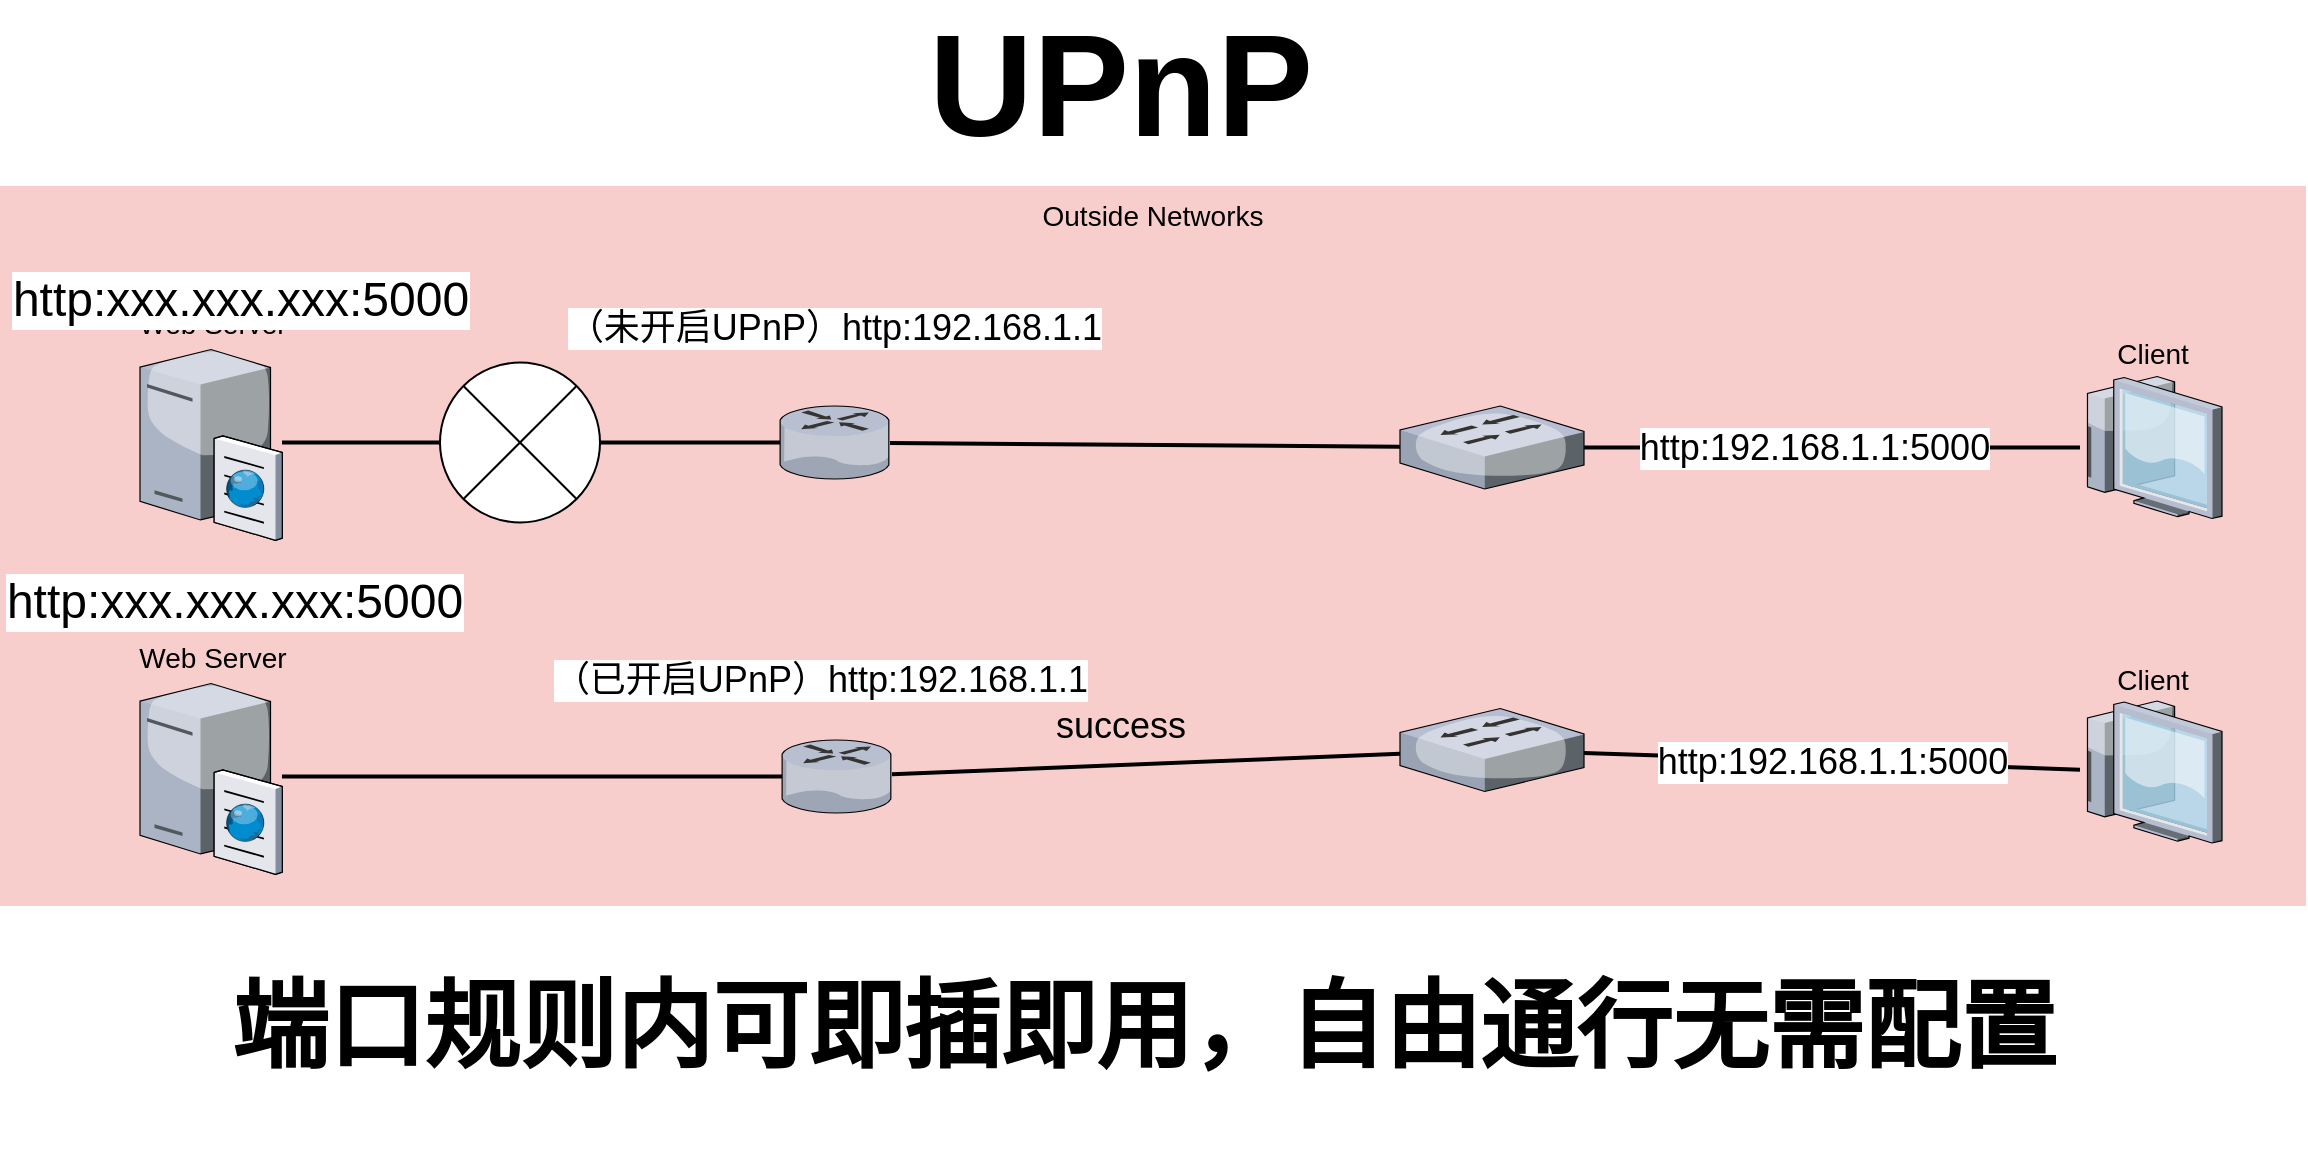 <mxfile version="19.0.3" type="device"><diagram name="Page-1" id="e3a06f82-3646-2815-327d-82caf3d4e204"><mxGraphModel dx="1929" dy="1254" grid="1" gridSize="10" guides="1" tooltips="1" connect="1" arrows="1" fold="1" page="1" pageScale="1.5" pageWidth="1169" pageHeight="826" background="none" math="0" shadow="0"><root><mxCell id="0" style=";html=1;"/><mxCell id="1" style=";html=1;" parent="0"/><mxCell id="6a7d8f32e03d9370-61" value="Outside Networks" style="whiteSpace=wrap;html=1;fillColor=#f8cecc;fontSize=14;strokeColor=none;verticalAlign=top;" parent="1" vertex="1"><mxGeometry x="270" y="460" width="1153" height="360" as="geometry"/></mxCell><mxCell id="6a7d8f32e03d9370-51" style="edgeStyle=none;rounded=0;html=1;startSize=10;endSize=10;jettySize=auto;orthogonalLoop=1;fontSize=14;endArrow=none;endFill=0;strokeWidth=2;startArrow=none;" parent="1" source="D2mVO04-DzzwsUaEFCov-18" target="6a7d8f32e03d9370-15" edge="1"><mxGeometry relative="1" as="geometry"/></mxCell><mxCell id="6a7d8f32e03d9370-52" style="edgeStyle=none;rounded=0;html=1;startSize=10;endSize=10;jettySize=auto;orthogonalLoop=1;fontSize=14;endArrow=none;endFill=0;strokeWidth=2;" parent="1" source="6a7d8f32e03d9370-13" target="6a7d8f32e03d9370-26" edge="1"><mxGeometry relative="1" as="geometry"/></mxCell><mxCell id="6a7d8f32e03d9370-13" value="" style="verticalLabelPosition=bottom;aspect=fixed;html=1;verticalAlign=top;strokeColor=none;shape=mxgraph.citrix.router;fillColor=#66B2FF;gradientColor=#0066CC;fontSize=14;" parent="1" vertex="1"><mxGeometry x="660" y="570" width="55" height="36.5" as="geometry"/></mxCell><mxCell id="6a7d8f32e03d9370-15" value="Web Server" style="verticalLabelPosition=top;aspect=fixed;html=1;verticalAlign=bottom;strokeColor=none;shape=mxgraph.citrix.cache_server;fillColor=#66B2FF;gradientColor=#0066CC;fontSize=14;labelPosition=center;align=center;" parent="1" vertex="1"><mxGeometry x="340" y="539.5" width="71" height="97.5" as="geometry"/></mxCell><mxCell id="6a7d8f32e03d9370-53" style="edgeStyle=none;rounded=0;html=1;startSize=10;endSize=10;jettySize=auto;orthogonalLoop=1;fontSize=14;endArrow=none;endFill=0;strokeWidth=2;" parent="1" source="6a7d8f32e03d9370-26" target="6a7d8f32e03d9370-29" edge="1"><mxGeometry relative="1" as="geometry"/></mxCell><mxCell id="D2mVO04-DzzwsUaEFCov-20" value="http:192.168.1.1:5000" style="edgeLabel;html=1;align=center;verticalAlign=middle;resizable=0;points=[];fontSize=18;" vertex="1" connectable="0" parent="6a7d8f32e03d9370-53"><mxGeometry x="-0.294" y="-2" relative="1" as="geometry"><mxPoint x="27" y="-2" as="offset"/></mxGeometry></mxCell><mxCell id="6a7d8f32e03d9370-26" value="" style="verticalLabelPosition=bottom;aspect=fixed;html=1;verticalAlign=top;strokeColor=none;shape=mxgraph.citrix.switch;fillColor=#66B2FF;gradientColor=#0066CC;fontSize=14;" parent="1" vertex="1"><mxGeometry x="970" y="570" width="92" height="41.5" as="geometry"/></mxCell><mxCell id="6a7d8f32e03d9370-29" value="Client" style="verticalLabelPosition=top;aspect=fixed;html=1;verticalAlign=bottom;strokeColor=none;shape=mxgraph.citrix.thin_client;fillColor=#66B2FF;gradientColor=#0066CC;fontSize=14;labelPosition=center;align=center;" parent="1" vertex="1"><mxGeometry x="1310" y="555.25" width="71" height="71" as="geometry"/></mxCell><mxCell id="6a7d8f32e03d9370-62" value="&lt;font style=&quot;font-size: 72px;&quot;&gt;UPnP&lt;/font&gt;" style="text;strokeColor=none;fillColor=none;html=1;fontSize=24;fontStyle=1;verticalAlign=middle;align=center;" parent="1" vertex="1"><mxGeometry x="399.5" y="390" width="861" height="40" as="geometry"/></mxCell><mxCell id="D2mVO04-DzzwsUaEFCov-7" value="&lt;font style=&quot;font-size: 18px;&quot;&gt;（未开启UPnP）http:192.168.1.1&lt;/font&gt;" style="edgeLabel;resizable=0;html=1;align=center;verticalAlign=middle;fontSize=18;" connectable="0" vertex="1" parent="1"><mxGeometry x="680" y="539.5" as="geometry"><mxPoint x="7" y="-9" as="offset"/></mxGeometry></mxCell><mxCell id="D2mVO04-DzzwsUaEFCov-8" style="edgeStyle=none;rounded=0;html=1;startSize=10;endSize=10;jettySize=auto;orthogonalLoop=1;fontSize=14;endArrow=none;endFill=0;strokeWidth=2;" edge="1" parent="1" source="D2mVO04-DzzwsUaEFCov-10" target="D2mVO04-DzzwsUaEFCov-11"><mxGeometry relative="1" as="geometry"/></mxCell><mxCell id="D2mVO04-DzzwsUaEFCov-22" value="&lt;font style=&quot;font-size: 24px;&quot;&gt;http:xxx.xxx.xxx:5000&lt;/font&gt;" style="edgeLabel;html=1;align=center;verticalAlign=middle;resizable=0;points=[];fontSize=20;" vertex="1" connectable="0" parent="D2mVO04-DzzwsUaEFCov-8"><mxGeometry x="0.621" y="-3" relative="1" as="geometry"><mxPoint x="-69" y="-236" as="offset"/></mxGeometry></mxCell><mxCell id="D2mVO04-DzzwsUaEFCov-23" value="&lt;font style=&quot;font-size: 24px;&quot;&gt;http:xxx.xxx.xxx:5000&lt;/font&gt;" style="edgeLabel;html=1;align=center;verticalAlign=middle;resizable=0;points=[];fontSize=20;" vertex="1" connectable="0" parent="D2mVO04-DzzwsUaEFCov-8"><mxGeometry x="0.621" y="-3" relative="1" as="geometry"><mxPoint x="-72" y="-85" as="offset"/></mxGeometry></mxCell><mxCell id="D2mVO04-DzzwsUaEFCov-9" style="edgeStyle=none;rounded=0;html=1;startSize=10;endSize=10;jettySize=auto;orthogonalLoop=1;fontSize=14;endArrow=none;endFill=0;strokeWidth=2;" edge="1" parent="1" source="D2mVO04-DzzwsUaEFCov-10" target="D2mVO04-DzzwsUaEFCov-13"><mxGeometry relative="1" as="geometry"/></mxCell><mxCell id="D2mVO04-DzzwsUaEFCov-10" value="" style="verticalLabelPosition=bottom;aspect=fixed;html=1;verticalAlign=top;strokeColor=none;shape=mxgraph.citrix.router;fillColor=#66B2FF;gradientColor=#0066CC;fontSize=14;" vertex="1" parent="1"><mxGeometry x="661" y="737" width="55" height="36.5" as="geometry"/></mxCell><mxCell id="D2mVO04-DzzwsUaEFCov-11" value="Web Server" style="verticalLabelPosition=top;aspect=fixed;html=1;verticalAlign=bottom;strokeColor=none;shape=mxgraph.citrix.cache_server;fillColor=#66B2FF;gradientColor=#0066CC;fontSize=14;labelPosition=center;align=center;" vertex="1" parent="1"><mxGeometry x="340" y="706.5" width="71" height="97.5" as="geometry"/></mxCell><mxCell id="D2mVO04-DzzwsUaEFCov-12" value="&lt;span style=&quot;color: rgb(0, 0, 0); font-family: Helvetica; font-size: 18px; font-style: normal; font-variant-ligatures: normal; font-variant-caps: normal; font-weight: 400; letter-spacing: normal; orphans: 2; text-align: center; text-indent: 0px; text-transform: none; widows: 2; word-spacing: 0px; -webkit-text-stroke-width: 0px; background-color: rgb(255, 255, 255); text-decoration-thickness: initial; text-decoration-style: initial; text-decoration-color: initial; float: none; display: inline !important;&quot;&gt;http:192.168.1.1:5000&lt;/span&gt;" style="edgeStyle=none;rounded=0;html=1;startSize=10;endSize=10;jettySize=auto;orthogonalLoop=1;fontSize=14;endArrow=none;endFill=0;strokeWidth=2;" edge="1" parent="1" source="D2mVO04-DzzwsUaEFCov-13" target="D2mVO04-DzzwsUaEFCov-14"><mxGeometry relative="1" as="geometry"/></mxCell><mxCell id="D2mVO04-DzzwsUaEFCov-13" value="" style="verticalLabelPosition=bottom;aspect=fixed;html=1;verticalAlign=top;strokeColor=none;shape=mxgraph.citrix.switch;fillColor=#66B2FF;gradientColor=#0066CC;fontSize=14;" vertex="1" parent="1"><mxGeometry x="970" y="721.25" width="92" height="41.5" as="geometry"/></mxCell><mxCell id="D2mVO04-DzzwsUaEFCov-14" value="Client" style="verticalLabelPosition=top;aspect=fixed;html=1;verticalAlign=bottom;strokeColor=none;shape=mxgraph.citrix.thin_client;fillColor=#66B2FF;gradientColor=#0066CC;fontSize=14;labelPosition=center;align=center;" vertex="1" parent="1"><mxGeometry x="1310" y="717.5" width="71" height="71" as="geometry"/></mxCell><mxCell id="D2mVO04-DzzwsUaEFCov-17" value="&lt;font style=&quot;font-size: 18px;&quot;&gt;（已开启UPnP）http:192.168.1.1&lt;/font&gt;" style="edgeLabel;resizable=0;html=1;align=center;verticalAlign=middle;fontSize=18;" connectable="0" vertex="1" parent="1"><mxGeometry x="680" y="706.5" as="geometry"/></mxCell><mxCell id="D2mVO04-DzzwsUaEFCov-19" value="success&lt;br&gt;" style="text;html=1;align=center;verticalAlign=middle;resizable=0;points=[];autosize=1;strokeColor=none;fillColor=none;fontSize=18;" vertex="1" parent="1"><mxGeometry x="790" y="715" width="80" height="30" as="geometry"/></mxCell><mxCell id="D2mVO04-DzzwsUaEFCov-18" value="" style="shape=sumEllipse;perimeter=ellipsePerimeter;whiteSpace=wrap;html=1;backgroundOutline=1;fontSize=18;" vertex="1" parent="1"><mxGeometry x="490" y="548.25" width="80" height="80" as="geometry"/></mxCell><mxCell id="D2mVO04-DzzwsUaEFCov-21" value="" style="edgeStyle=none;rounded=0;html=1;startSize=10;endSize=10;jettySize=auto;orthogonalLoop=1;fontSize=14;endArrow=none;endFill=0;strokeWidth=2;" edge="1" parent="1" source="6a7d8f32e03d9370-13" target="D2mVO04-DzzwsUaEFCov-18"><mxGeometry relative="1" as="geometry"><mxPoint x="660" y="588.25" as="sourcePoint"/><mxPoint x="411" y="588.25" as="targetPoint"/></mxGeometry></mxCell><mxCell id="D2mVO04-DzzwsUaEFCov-24" value="&lt;h1&gt;端口规则内可即插即用，自由通行无需配置&lt;/h1&gt;" style="text;html=1;strokeColor=none;fillColor=none;spacing=5;spacingTop=-20;whiteSpace=wrap;overflow=hidden;rounded=0;fontSize=24;" vertex="1" parent="1"><mxGeometry x="381" y="830" width="1000" height="120" as="geometry"/></mxCell></root></mxGraphModel></diagram></mxfile>